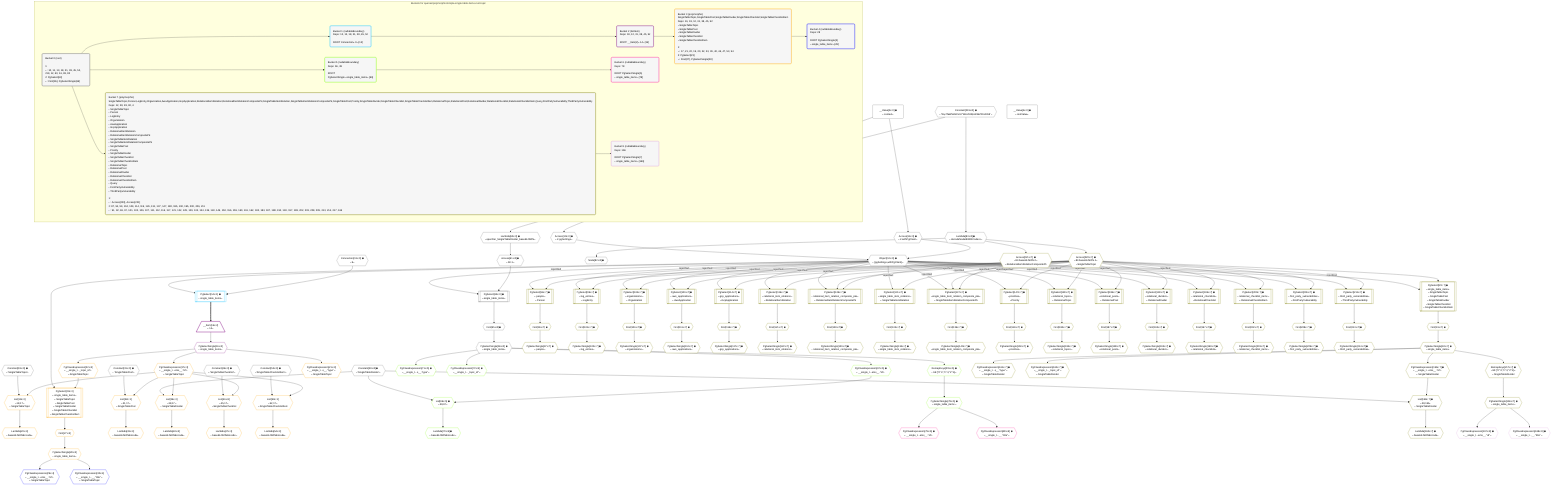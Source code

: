 %%{init: {'themeVariables': { 'fontSize': '12px'}}}%%
graph TD
    classDef path fill:#eee,stroke:#000,color:#000
    classDef plan fill:#fff,stroke-width:1px,color:#000
    classDef itemplan fill:#fff,stroke-width:2px,color:#000
    classDef unbatchedplan fill:#dff,stroke-width:1px,color:#000
    classDef sideeffectplan fill:#fcc,stroke-width:2px,color:#000
    classDef bucket fill:#f6f6f6,color:#000,stroke-width:2px,text-align:left


    %% plan dependencies
    Object12{{"Object[12∈0] ➊<br />ᐸ{pgSettings,withPgClient}ᐳ"}}:::plan
    Access10{{"Access[10∈0] ➊<br />ᐸ2.pgSettingsᐳ"}}:::plan
    Access11{{"Access[11∈0] ➊<br />ᐸ2.withPgClientᐳ"}}:::plan
    Access10 & Access11 --> Object12
    PgSelect63[["PgSelect[63∈0] ➊<br />ᐸsingle_table_itemsᐳ"]]:::plan
    Access61{{"Access[61∈0] ➊<br />ᐸ60.1ᐳ"}}:::plan
    Object12 -->|rejectNull| PgSelect63
    Access61 --> PgSelect63
    __Value2["__Value[2∈0] ➊<br />ᐸcontextᐳ"]:::plan
    __Value2 --> Access10
    __Value2 --> Access11
    Lambda60{{"Lambda[60∈0] ➊<br />ᐸspecifier_SingleTableDivider_base64JSONᐳ"}}:::plan
    Constant219{{"Constant[219∈0] ➊<br />ᐸ'WyJTaW5nbGVUYWJsZURpdmlkZXIiLDNd'ᐳ"}}:::plan
    Constant219 --> Lambda60
    Lambda60 --> Access61
    First65{{"First[65∈0] ➊"}}:::plan
    PgSelect63 --> First65
    PgSelectSingle66{{"PgSelectSingle[66∈0] ➊<br />ᐸsingle_table_itemsᐳ"}}:::plan
    First65 --> PgSelectSingle66
    Node82{{"Node[82∈0] ➊"}}:::plan
    Lambda83{{"Lambda[83∈0] ➊<br />ᐸdecodeNodeIdWithCodecsᐳ"}}:::plan
    Lambda83 --> Node82
    Constant219 --> Lambda83
    __Value4["__Value[4∈0] ➊<br />ᐸrootValueᐳ"]:::plan
    Connection13{{"Connection[13∈0] ➊<br />ᐸ9ᐳ"}}:::plan
    Constant18{{"Constant[18∈0] ➊<br />ᐸ'SingleTableTopic'ᐳ"}}:::plan
    Constant31{{"Constant[31∈0] ➊<br />ᐸ'SingleTablePost'ᐳ"}}:::plan
    Constant38{{"Constant[38∈0] ➊<br />ᐸ'SingleTableDivider'ᐳ"}}:::plan
    Constant45{{"Constant[45∈0] ➊<br />ᐸ'SingleTableChecklist'ᐳ"}}:::plan
    Constant52{{"Constant[52∈0] ➊<br />ᐸ'SingleTableChecklistItem'ᐳ"}}:::plan
    PgSelect14[["PgSelect[14∈1] ➊<br />ᐸsingle_table_itemsᐳ"]]:::plan
    Object12 & Connection13 --> PgSelect14
    __Item15[/"__Item[15∈2]<br />ᐸ14ᐳ"\]:::itemplan
    PgSelect14 ==> __Item15
    PgSelectSingle16{{"PgSelectSingle[16∈2]<br />ᐸsingle_table_itemsᐳ"}}:::plan
    __Item15 --> PgSelectSingle16
    List19{{"List[19∈3]<br />ᐸ18,17ᐳ<br />ᐳSingleTableTopic"}}:::plan
    PgClassExpression17{{"PgClassExpression[17∈3]<br />ᐸ__single_t...ems__.”id”ᐳ<br />ᐳSingleTableTopic"}}:::plan
    Constant18 & PgClassExpression17 --> List19
    PgSelect23[["PgSelect[23∈3]<br />ᐸsingle_table_itemsᐳ<br />ᐳSingleTableTopic<br />ᐳSingleTablePost<br />ᐳSingleTableDivider<br />ᐳSingleTableChecklist<br />ᐳSingleTableChecklistItem"]]:::plan
    PgClassExpression22{{"PgClassExpression[22∈3]<br />ᐸ__single_t..._topic_id”ᐳ<br />ᐳSingleTableTopic"}}:::plan
    Object12 & PgClassExpression22 --> PgSelect23
    List32{{"List[32∈3]<br />ᐸ31,17ᐳ<br />ᐳSingleTablePost"}}:::plan
    Constant31 & PgClassExpression17 --> List32
    List39{{"List[39∈3]<br />ᐸ38,17ᐳ<br />ᐳSingleTableDivider"}}:::plan
    Constant38 & PgClassExpression17 --> List39
    List46{{"List[46∈3]<br />ᐸ45,17ᐳ<br />ᐳSingleTableChecklist"}}:::plan
    Constant45 & PgClassExpression17 --> List46
    List53{{"List[53∈3]<br />ᐸ52,17ᐳ<br />ᐳSingleTableChecklistItem"}}:::plan
    Constant52 & PgClassExpression17 --> List53
    PgSelectSingle16 --> PgClassExpression17
    Lambda20{{"Lambda[20∈3]<br />ᐸbase64JSONEncodeᐳ"}}:::plan
    List19 --> Lambda20
    PgClassExpression21{{"PgClassExpression[21∈3]<br />ᐸ__single_t...s__.”type”ᐳ<br />ᐳSingleTableTopic"}}:::plan
    PgSelectSingle16 --> PgClassExpression21
    PgSelectSingle16 --> PgClassExpression22
    First27{{"First[27∈3]"}}:::plan
    PgSelect23 --> First27
    PgSelectSingle28{{"PgSelectSingle[28∈3]<br />ᐸsingle_table_itemsᐳ"}}:::plan
    First27 --> PgSelectSingle28
    Lambda33{{"Lambda[33∈3]<br />ᐸbase64JSONEncodeᐳ"}}:::plan
    List32 --> Lambda33
    Lambda40{{"Lambda[40∈3]<br />ᐸbase64JSONEncodeᐳ"}}:::plan
    List39 --> Lambda40
    Lambda47{{"Lambda[47∈3]<br />ᐸbase64JSONEncodeᐳ"}}:::plan
    List46 --> Lambda47
    Lambda54{{"Lambda[54∈3]<br />ᐸbase64JSONEncodeᐳ"}}:::plan
    List53 --> Lambda54
    PgClassExpression29{{"PgClassExpression[29∈4]<br />ᐸ__single_t...ems__.”id”ᐳ<br />ᐳSingleTableTopic"}}:::plan
    PgSelectSingle28 --> PgClassExpression29
    PgClassExpression30{{"PgClassExpression[30∈4]<br />ᐸ__single_t...__.”title”ᐳ<br />ᐳSingleTableTopic"}}:::plan
    PgSelectSingle28 --> PgClassExpression30
    List69{{"List[69∈5] ➊<br />ᐸ38,67ᐳ"}}:::plan
    PgClassExpression67{{"PgClassExpression[67∈5] ➊<br />ᐸ__single_t...ems__.”id”ᐳ"}}:::plan
    Constant38 & PgClassExpression67 --> List69
    PgSelectSingle66 --> PgClassExpression67
    Lambda70{{"Lambda[70∈5] ➊<br />ᐸbase64JSONEncodeᐳ"}}:::plan
    List69 --> Lambda70
    PgClassExpression71{{"PgClassExpression[71∈5] ➊<br />ᐸ__single_t...s__.”type”ᐳ"}}:::plan
    PgSelectSingle66 --> PgClassExpression71
    PgClassExpression72{{"PgClassExpression[72∈5] ➊<br />ᐸ__single_t..._topic_id”ᐳ"}}:::plan
    PgSelectSingle66 --> PgClassExpression72
    PgSelectSingle78{{"PgSelectSingle[78∈5] ➊<br />ᐸsingle_table_itemsᐳ"}}:::plan
    RemapKeys215{{"RemapKeys[215∈5] ➊<br />ᐸ66:{”0”:2,”1”:3,”2”:4}ᐳ"}}:::plan
    RemapKeys215 --> PgSelectSingle78
    PgSelectSingle66 --> RemapKeys215
    PgClassExpression79{{"PgClassExpression[79∈6] ➊<br />ᐸ__single_t...ems__.”id”ᐳ"}}:::plan
    PgSelectSingle78 --> PgClassExpression79
    PgClassExpression80{{"PgClassExpression[80∈6] ➊<br />ᐸ__single_t...__.”title”ᐳ"}}:::plan
    PgSelectSingle78 --> PgClassExpression80
    PgSelect126[["PgSelect[126∈7] ➊<br />ᐸrelational_item_relation_composite_pksᐳ<br />ᐳRelationalItemRelationCompositePk"]]:::plan
    Access220{{"Access[220∈7] ➊<br />ᐸ83.base64JSON.1ᐳ<br />ᐳSingleTableTopic"}}:::plan
    Access221{{"Access[221∈7] ➊<br />ᐸ83.base64JSON.2ᐳ<br />ᐳRelationalItemRelationCompositePk"}}:::plan
    Object12 -->|rejectNull| PgSelect126
    Access220 -->|rejectNull| PgSelect126
    Access221 --> PgSelect126
    PgSelect137[["PgSelect[137∈7] ➊<br />ᐸsingle_table_item_relation_composite_pksᐳ<br />ᐳSingleTableItemRelationCompositePk"]]:::plan
    Object12 -->|rejectNull| PgSelect137
    Access220 -->|rejectNull| PgSelect137
    Access221 --> PgSelect137
    PgSelect87[["PgSelect[87∈7] ➊<br />ᐸsingle_table_itemsᐳ<br />ᐳSingleTableTopic<br />ᐳSingleTablePost<br />ᐳSingleTableDivider<br />ᐳSingleTableChecklist<br />ᐳSingleTableChecklistItem"]]:::plan
    Object12 -->|rejectNull| PgSelect87
    Access220 --> PgSelect87
    PgSelect94[["PgSelect[94∈7] ➊<br />ᐸpeopleᐳ<br />ᐳPerson"]]:::plan
    Object12 -->|rejectNull| PgSelect94
    Access220 --> PgSelect94
    PgSelect99[["PgSelect[99∈7] ➊<br />ᐸlog_entriesᐳ<br />ᐳLogEntry"]]:::plan
    Object12 -->|rejectNull| PgSelect99
    Access220 --> PgSelect99
    PgSelect104[["PgSelect[104∈7] ➊<br />ᐸorganizationsᐳ<br />ᐳOrganization"]]:::plan
    Object12 -->|rejectNull| PgSelect104
    Access220 --> PgSelect104
    PgSelect109[["PgSelect[109∈7] ➊<br />ᐸaws_applicationsᐳ<br />ᐳAwsApplication"]]:::plan
    Object12 -->|rejectNull| PgSelect109
    Access220 --> PgSelect109
    PgSelect114[["PgSelect[114∈7] ➊<br />ᐸgcp_applicationsᐳ<br />ᐳGcpApplication"]]:::plan
    Object12 -->|rejectNull| PgSelect114
    Access220 --> PgSelect114
    PgSelect119[["PgSelect[119∈7] ➊<br />ᐸrelational_item_relationsᐳ<br />ᐳRelationalItemRelation"]]:::plan
    Object12 -->|rejectNull| PgSelect119
    Access220 --> PgSelect119
    PgSelect131[["PgSelect[131∈7] ➊<br />ᐸsingle_table_item_relationsᐳ<br />ᐳSingleTableItemRelation"]]:::plan
    Object12 -->|rejectNull| PgSelect131
    Access220 --> PgSelect131
    PgSelect147[["PgSelect[147∈7] ➊<br />ᐸprioritiesᐳ<br />ᐳPriority"]]:::plan
    Object12 -->|rejectNull| PgSelect147
    Access220 --> PgSelect147
    List159{{"List[159∈7] ➊<br />ᐸ38,156ᐳ<br />ᐳSingleTableDivider"}}:::plan
    PgClassExpression156{{"PgClassExpression[156∈7] ➊<br />ᐸ__single_t...ems__.”id”ᐳ<br />ᐳSingleTableDivider"}}:::plan
    Constant38 & PgClassExpression156 --> List159
    PgSelect180[["PgSelect[180∈7] ➊<br />ᐸrelational_topicsᐳ<br />ᐳRelationalTopic"]]:::plan
    Object12 -->|rejectNull| PgSelect180
    Access220 --> PgSelect180
    PgSelect185[["PgSelect[185∈7] ➊<br />ᐸrelational_postsᐳ<br />ᐳRelationalPost"]]:::plan
    Object12 -->|rejectNull| PgSelect185
    Access220 --> PgSelect185
    PgSelect190[["PgSelect[190∈7] ➊<br />ᐸrelational_dividersᐳ<br />ᐳRelationalDivider"]]:::plan
    Object12 -->|rejectNull| PgSelect190
    Access220 --> PgSelect190
    PgSelect195[["PgSelect[195∈7] ➊<br />ᐸrelational_checklistsᐳ<br />ᐳRelationalChecklist"]]:::plan
    Object12 -->|rejectNull| PgSelect195
    Access220 --> PgSelect195
    PgSelect200[["PgSelect[200∈7] ➊<br />ᐸrelational_checklist_itemsᐳ<br />ᐳRelationalChecklistItem"]]:::plan
    Object12 -->|rejectNull| PgSelect200
    Access220 --> PgSelect200
    PgSelect206[["PgSelect[206∈7] ➊<br />ᐸfirst_party_vulnerabilitiesᐳ<br />ᐳFirstPartyVulnerability"]]:::plan
    Object12 -->|rejectNull| PgSelect206
    Access220 --> PgSelect206
    PgSelect211[["PgSelect[211∈7] ➊<br />ᐸthird_party_vulnerabilitiesᐳ<br />ᐳThirdPartyVulnerability"]]:::plan
    Object12 -->|rejectNull| PgSelect211
    Access220 --> PgSelect211
    First91{{"First[91∈7] ➊"}}:::plan
    PgSelect87 --> First91
    PgSelectSingle92{{"PgSelectSingle[92∈7] ➊<br />ᐸsingle_table_itemsᐳ"}}:::plan
    First91 --> PgSelectSingle92
    First96{{"First[96∈7] ➊"}}:::plan
    PgSelect94 --> First96
    PgSelectSingle97{{"PgSelectSingle[97∈7] ➊<br />ᐸpeopleᐳ"}}:::plan
    First96 --> PgSelectSingle97
    First101{{"First[101∈7] ➊"}}:::plan
    PgSelect99 --> First101
    PgSelectSingle102{{"PgSelectSingle[102∈7] ➊<br />ᐸlog_entriesᐳ"}}:::plan
    First101 --> PgSelectSingle102
    First106{{"First[106∈7] ➊"}}:::plan
    PgSelect104 --> First106
    PgSelectSingle107{{"PgSelectSingle[107∈7] ➊<br />ᐸorganizationsᐳ"}}:::plan
    First106 --> PgSelectSingle107
    First111{{"First[111∈7] ➊"}}:::plan
    PgSelect109 --> First111
    PgSelectSingle112{{"PgSelectSingle[112∈7] ➊<br />ᐸaws_applicationsᐳ"}}:::plan
    First111 --> PgSelectSingle112
    First116{{"First[116∈7] ➊"}}:::plan
    PgSelect114 --> First116
    PgSelectSingle117{{"PgSelectSingle[117∈7] ➊<br />ᐸgcp_applicationsᐳ"}}:::plan
    First116 --> PgSelectSingle117
    First121{{"First[121∈7] ➊"}}:::plan
    PgSelect119 --> First121
    PgSelectSingle122{{"PgSelectSingle[122∈7] ➊<br />ᐸrelational_item_relationsᐳ"}}:::plan
    First121 --> PgSelectSingle122
    First128{{"First[128∈7] ➊"}}:::plan
    PgSelect126 --> First128
    PgSelectSingle129{{"PgSelectSingle[129∈7] ➊<br />ᐸrelational_item_relation_composite_pksᐳ"}}:::plan
    First128 --> PgSelectSingle129
    First133{{"First[133∈7] ➊"}}:::plan
    PgSelect131 --> First133
    PgSelectSingle134{{"PgSelectSingle[134∈7] ➊<br />ᐸsingle_table_item_relationsᐳ"}}:::plan
    First133 --> PgSelectSingle134
    First139{{"First[139∈7] ➊"}}:::plan
    PgSelect137 --> First139
    PgSelectSingle140{{"PgSelectSingle[140∈7] ➊<br />ᐸsingle_table_item_relation_composite_pksᐳ"}}:::plan
    First139 --> PgSelectSingle140
    First149{{"First[149∈7] ➊"}}:::plan
    PgSelect147 --> First149
    PgSelectSingle150{{"PgSelectSingle[150∈7] ➊<br />ᐸprioritiesᐳ"}}:::plan
    First149 --> PgSelectSingle150
    PgSelectSingle92 --> PgClassExpression156
    Lambda160{{"Lambda[160∈7] ➊<br />ᐸbase64JSONEncodeᐳ"}}:::plan
    List159 --> Lambda160
    PgClassExpression161{{"PgClassExpression[161∈7] ➊<br />ᐸ__single_t...s__.”type”ᐳ<br />ᐳSingleTableDivider"}}:::plan
    PgSelectSingle92 --> PgClassExpression161
    PgClassExpression162{{"PgClassExpression[162∈7] ➊<br />ᐸ__single_t..._topic_id”ᐳ<br />ᐳSingleTableDivider"}}:::plan
    PgSelectSingle92 --> PgClassExpression162
    PgSelectSingle166{{"PgSelectSingle[166∈7] ➊<br />ᐸsingle_table_itemsᐳ"}}:::plan
    RemapKeys217{{"RemapKeys[217∈7] ➊<br />ᐸ92:{”0”:2,”1”:3,”2”:4}ᐳ<br />ᐳSingleTableDivider"}}:::plan
    RemapKeys217 --> PgSelectSingle166
    First182{{"First[182∈7] ➊"}}:::plan
    PgSelect180 --> First182
    PgSelectSingle183{{"PgSelectSingle[183∈7] ➊<br />ᐸrelational_topicsᐳ"}}:::plan
    First182 --> PgSelectSingle183
    First187{{"First[187∈7] ➊"}}:::plan
    PgSelect185 --> First187
    PgSelectSingle188{{"PgSelectSingle[188∈7] ➊<br />ᐸrelational_postsᐳ"}}:::plan
    First187 --> PgSelectSingle188
    First192{{"First[192∈7] ➊"}}:::plan
    PgSelect190 --> First192
    PgSelectSingle193{{"PgSelectSingle[193∈7] ➊<br />ᐸrelational_dividersᐳ"}}:::plan
    First192 --> PgSelectSingle193
    First197{{"First[197∈7] ➊"}}:::plan
    PgSelect195 --> First197
    PgSelectSingle198{{"PgSelectSingle[198∈7] ➊<br />ᐸrelational_checklistsᐳ"}}:::plan
    First197 --> PgSelectSingle198
    First202{{"First[202∈7] ➊"}}:::plan
    PgSelect200 --> First202
    PgSelectSingle203{{"PgSelectSingle[203∈7] ➊<br />ᐸrelational_checklist_itemsᐳ"}}:::plan
    First202 --> PgSelectSingle203
    First208{{"First[208∈7] ➊"}}:::plan
    PgSelect206 --> First208
    PgSelectSingle209{{"PgSelectSingle[209∈7] ➊<br />ᐸfirst_party_vulnerabilitiesᐳ"}}:::plan
    First208 --> PgSelectSingle209
    First213{{"First[213∈7] ➊"}}:::plan
    PgSelect211 --> First213
    PgSelectSingle214{{"PgSelectSingle[214∈7] ➊<br />ᐸthird_party_vulnerabilitiesᐳ"}}:::plan
    First213 --> PgSelectSingle214
    PgSelectSingle92 --> RemapKeys217
    Lambda83 --> Access220
    Lambda83 --> Access221
    PgClassExpression167{{"PgClassExpression[167∈8] ➊<br />ᐸ__single_t...ems__.”id”ᐳ"}}:::plan
    PgSelectSingle166 --> PgClassExpression167
    PgClassExpression168{{"PgClassExpression[168∈8] ➊<br />ᐸ__single_t...__.”title”ᐳ"}}:::plan
    PgSelectSingle166 --> PgClassExpression168

    %% define steps

    subgraph "Buckets for queries/polymorphic/simple-single-table-items-root-topic"
    Bucket0("Bucket 0 (root)<br /><br />1: <br />ᐳ: 10, 11, 13, 18, 31, 38, 45, 52, 219, 12, 60, 61, 83, 82<br />2: PgSelect[63]<br />ᐳ: First[65], PgSelectSingle[66]"):::bucket
    classDef bucket0 stroke:#696969
    class Bucket0,__Value2,__Value4,Access10,Access11,Object12,Connection13,Constant18,Constant31,Constant38,Constant45,Constant52,Lambda60,Access61,PgSelect63,First65,PgSelectSingle66,Node82,Lambda83,Constant219 bucket0
    Bucket1("Bucket 1 (nullableBoundary)<br />Deps: 12, 13, 18, 31, 38, 45, 52<br /><br />ROOT Connectionᐸ9ᐳ[13]"):::bucket
    classDef bucket1 stroke:#00bfff
    class Bucket1,PgSelect14 bucket1
    Bucket2("Bucket 2 (listItem)<br />Deps: 18, 12, 31, 38, 45, 52<br /><br />ROOT __Item{2}ᐸ14ᐳ[15]"):::bucket
    classDef bucket2 stroke:#7f007f
    class Bucket2,__Item15,PgSelectSingle16 bucket2
    Bucket3("Bucket 3 (polymorphic)<br />SingleTableTopic,SingleTablePost,SingleTableDivider,SingleTableChecklist,SingleTableChecklistItem<br />Deps: 16, 18, 12, 31, 38, 45, 52<br />ᐳSingleTableTopic<br />ᐳSingleTablePost<br />ᐳSingleTableDivider<br />ᐳSingleTableChecklist<br />ᐳSingleTableChecklistItem<br /><br />1: <br />ᐳ: 17, 21, 22, 19, 20, 32, 33, 39, 40, 46, 47, 53, 54<br />2: PgSelect[23]<br />ᐳ: First[27], PgSelectSingle[28]"):::bucket
    classDef bucket3 stroke:#ffa500
    class Bucket3,PgClassExpression17,List19,Lambda20,PgClassExpression21,PgClassExpression22,PgSelect23,First27,PgSelectSingle28,List32,Lambda33,List39,Lambda40,List46,Lambda47,List53,Lambda54 bucket3
    Bucket4("Bucket 4 (nullableBoundary)<br />Deps: 28<br /><br />ROOT PgSelectSingle{3}ᐸsingle_table_itemsᐳ[28]"):::bucket
    classDef bucket4 stroke:#0000ff
    class Bucket4,PgClassExpression29,PgClassExpression30 bucket4
    Bucket5("Bucket 5 (nullableBoundary)<br />Deps: 66, 38<br /><br />ROOT PgSelectSingleᐸsingle_table_itemsᐳ[66]"):::bucket
    classDef bucket5 stroke:#7fff00
    class Bucket5,PgClassExpression67,List69,Lambda70,PgClassExpression71,PgClassExpression72,PgSelectSingle78,RemapKeys215 bucket5
    Bucket6("Bucket 6 (nullableBoundary)<br />Deps: 78<br /><br />ROOT PgSelectSingle{5}ᐸsingle_table_itemsᐳ[78]"):::bucket
    classDef bucket6 stroke:#ff1493
    class Bucket6,PgClassExpression79,PgClassExpression80 bucket6
    Bucket7("Bucket 7 (polymorphic)<br />SingleTableTopic,Person,LogEntry,Organization,AwsApplication,GcpApplication,RelationalItemRelation,RelationalItemRelationCompositePk,SingleTableItemRelation,SingleTableItemRelationCompositePk,SingleTablePost,Priority,SingleTableDivider,SingleTableChecklist,SingleTableChecklistItem,RelationalTopic,RelationalPost,RelationalDivider,RelationalChecklist,RelationalChecklistItem,Query,FirstPartyVulnerability,ThirdPartyVulnerability<br />Deps: 12, 38, 83, 82, 4<br />ᐳSingleTableTopic<br />ᐳPerson<br />ᐳLogEntry<br />ᐳOrganization<br />ᐳAwsApplication<br />ᐳGcpApplication<br />ᐳRelationalItemRelation<br />ᐳRelationalItemRelationCompositePk<br />ᐳSingleTableItemRelation<br />ᐳSingleTableItemRelationCompositePk<br />ᐳSingleTablePost<br />ᐳPriority<br />ᐳSingleTableDivider<br />ᐳSingleTableChecklist<br />ᐳSingleTableChecklistItem<br />ᐳRelationalTopic<br />ᐳRelationalPost<br />ᐳRelationalDivider<br />ᐳRelationalChecklist<br />ᐳRelationalChecklistItem<br />ᐳQuery<br />ᐳFirstPartyVulnerability<br />ᐳThirdPartyVulnerability<br /><br />1: <br />ᐳ: Access[220], Access[221]<br />2: 87, 94, 99, 104, 109, 114, 119, 126, 131, 137, 147, 180, 185, 190, 195, 200, 206, 211<br />ᐳ: 91, 92, 96, 97, 101, 102, 106, 107, 111, 112, 116, 117, 121, 122, 128, 129, 133, 134, 139, 140, 149, 150, 156, 159, 160, 161, 162, 182, 183, 187, 188, 192, 193, 197, 198, 202, 203, 208, 209, 213, 214, 217, 166"):::bucket
    classDef bucket7 stroke:#808000
    class Bucket7,PgSelect87,First91,PgSelectSingle92,PgSelect94,First96,PgSelectSingle97,PgSelect99,First101,PgSelectSingle102,PgSelect104,First106,PgSelectSingle107,PgSelect109,First111,PgSelectSingle112,PgSelect114,First116,PgSelectSingle117,PgSelect119,First121,PgSelectSingle122,PgSelect126,First128,PgSelectSingle129,PgSelect131,First133,PgSelectSingle134,PgSelect137,First139,PgSelectSingle140,PgSelect147,First149,PgSelectSingle150,PgClassExpression156,List159,Lambda160,PgClassExpression161,PgClassExpression162,PgSelectSingle166,PgSelect180,First182,PgSelectSingle183,PgSelect185,First187,PgSelectSingle188,PgSelect190,First192,PgSelectSingle193,PgSelect195,First197,PgSelectSingle198,PgSelect200,First202,PgSelectSingle203,PgSelect206,First208,PgSelectSingle209,PgSelect211,First213,PgSelectSingle214,RemapKeys217,Access220,Access221 bucket7
    Bucket8("Bucket 8 (nullableBoundary)<br />Deps: 166<br /><br />ROOT PgSelectSingle{7}ᐸsingle_table_itemsᐳ[166]"):::bucket
    classDef bucket8 stroke:#dda0dd
    class Bucket8,PgClassExpression167,PgClassExpression168 bucket8
    Bucket0 --> Bucket1 & Bucket5 & Bucket7
    Bucket1 --> Bucket2
    Bucket2 --> Bucket3
    Bucket3 --> Bucket4
    Bucket5 --> Bucket6
    Bucket7 --> Bucket8
    end